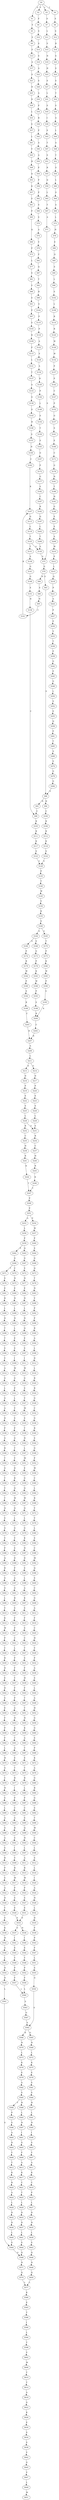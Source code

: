 strict digraph  {
	S0 -> S1 [ label = A ];
	S0 -> S2 [ label = V ];
	S0 -> S3 [ label = L ];
	S0 -> S4 [ label = T ];
	S1 -> S5 [ label = V ];
	S2 -> S6 [ label = F ];
	S3 -> S7 [ label = S ];
	S4 -> S8 [ label = S ];
	S5 -> S9 [ label = S ];
	S6 -> S10 [ label = S ];
	S7 -> S11 [ label = L ];
	S8 -> S12 [ label = S ];
	S9 -> S13 [ label = F ];
	S10 -> S14 [ label = S ];
	S11 -> S15 [ label = V ];
	S12 -> S16 [ label = R ];
	S13 -> S17 [ label = A ];
	S14 -> S18 [ label = S ];
	S15 -> S19 [ label = N ];
	S16 -> S20 [ label = S ];
	S17 -> S21 [ label = S ];
	S18 -> S22 [ label = A ];
	S19 -> S23 [ label = H ];
	S20 -> S24 [ label = S ];
	S21 -> S25 [ label = N ];
	S22 -> S26 [ label = S ];
	S23 -> S27 [ label = S ];
	S24 -> S28 [ label = S ];
	S25 -> S29 [ label = N ];
	S26 -> S30 [ label = A ];
	S27 -> S31 [ label = L ];
	S28 -> S32 [ label = T ];
	S29 -> S33 [ label = L ];
	S30 -> S34 [ label = P ];
	S31 -> S35 [ label = S ];
	S32 -> S36 [ label = S ];
	S33 -> S37 [ label = S ];
	S34 -> S38 [ label = R ];
	S35 -> S39 [ label = I ];
	S36 -> S40 [ label = A ];
	S37 -> S41 [ label = L ];
	S38 -> S42 [ label = P ];
	S39 -> S43 [ label = S ];
	S40 -> S44 [ label = L ];
	S41 -> S45 [ label = V ];
	S42 -> S46 [ label = A ];
	S43 -> S47 [ label = T ];
	S44 -> S48 [ label = A ];
	S45 -> S49 [ label = H ];
	S46 -> S50 [ label = A ];
	S47 -> S51 [ label = S ];
	S48 -> S52 [ label = T ];
	S49 -> S53 [ label = Q ];
	S50 -> S54 [ label = P ];
	S51 -> S55 [ label = R ];
	S52 -> S56 [ label = G ];
	S53 -> S57 [ label = K ];
	S54 -> S58 [ label = P ];
	S55 -> S59 [ label = Q ];
	S56 -> S60 [ label = L ];
	S57 -> S61 [ label = S ];
	S58 -> S62 [ label = P ];
	S59 -> S63 [ label = L ];
	S60 -> S64 [ label = G ];
	S61 -> S65 [ label = P ];
	S62 -> S66 [ label = S ];
	S63 -> S67 [ label = T ];
	S64 -> S68 [ label = A ];
	S65 -> S69 [ label = Q ];
	S66 -> S70 [ label = S ];
	S67 -> S71 [ label = A ];
	S68 -> S72 [ label = L ];
	S69 -> S73 [ label = P ];
	S70 -> S74 [ label = A ];
	S71 -> S75 [ label = S ];
	S72 -> S76 [ label = H ];
	S73 -> S77 [ label = L ];
	S74 -> S78 [ label = V ];
	S75 -> S79 [ label = G ];
	S76 -> S80 [ label = E ];
	S77 -> S81 [ label = S ];
	S78 -> S82 [ label = P ];
	S79 -> S83 [ label = G ];
	S79 -> S84 [ label = H ];
	S80 -> S85 [ label = Q ];
	S81 -> S86 [ label = V ];
	S82 -> S87 [ label = Q ];
	S83 -> S88 [ label = S ];
	S84 -> S89 [ label = S ];
	S85 -> S90 [ label = S ];
	S86 -> S91 [ label = S ];
	S87 -> S92 [ label = T ];
	S88 -> S93 [ label = N ];
	S88 -> S94 [ label = H ];
	S89 -> S95 [ label = N ];
	S90 -> S96 [ label = L ];
	S91 -> S97 [ label = P ];
	S92 -> S98 [ label = H ];
	S93 -> S99 [ label = C ];
	S94 -> S100 [ label = C ];
	S95 -> S101 [ label = C ];
	S96 -> S102 [ label = S ];
	S97 -> S103 [ label = S ];
	S98 -> S104 [ label = S ];
	S99 -> S105 [ label = R ];
	S100 -> S106 [ label = R ];
	S101 -> S107 [ label = R ];
	S102 -> S108 [ label = L ];
	S103 -> S109 [ label = R ];
	S104 -> S110 [ label = P ];
	S105 -> S111 [ label = R ];
	S106 -> S112 [ label = R ];
	S107 -> S113 [ label = Q ];
	S108 -> S114 [ label = R ];
	S109 -> S115 [ label = P ];
	S110 -> S116 [ label = P ];
	S111 -> S117 [ label = K ];
	S112 -> S118 [ label = K ];
	S113 -> S119 [ label = L ];
	S114 -> S120 [ label = R ];
	S115 -> S121 [ label = L ];
	S116 -> S122 [ label = A ];
	S117 -> S123 [ label = S ];
	S118 -> S124 [ label = S ];
	S119 -> S125 [ label = T ];
	S120 -> S126 [ label = W ];
	S121 -> S127 [ label = T ];
	S122 -> S128 [ label = V ];
	S123 -> S129 [ label = V ];
	S124 -> S129 [ label = V ];
	S125 -> S130 [ label = A ];
	S125 -> S131 [ label = T ];
	S126 -> S132 [ label = W ];
	S127 -> S133 [ label = A ];
	S128 -> S134 [ label = A ];
	S129 -> S135 [ label = P ];
	S130 -> S75 [ label = S ];
	S131 -> S136 [ label = S ];
	S132 -> S137 [ label = P ];
	S133 -> S138 [ label = G ];
	S134 -> S139 [ label = R ];
	S135 -> S140 [ label = T ];
	S136 -> S141 [ label = G ];
	S137 -> S142 [ label = P ];
	S138 -> S143 [ label = G ];
	S139 -> S144 [ label = P ];
	S140 -> S145 [ label = W ];
	S141 -> S146 [ label = G ];
	S142 -> S147 [ label = C ];
	S143 -> S148 [ label = H ];
	S144 -> S149 [ label = L ];
	S145 -> S150 [ label = V ];
	S146 -> S151 [ label = S ];
	S147 -> S152 [ label = P ];
	S148 -> S153 [ label = S ];
	S149 -> S154 [ label = S ];
	S150 -> S155 [ label = K ];
	S151 -> S156 [ label = N ];
	S152 -> S157 [ label = G ];
	S153 -> S158 [ label = N ];
	S154 -> S159 [ label = T ];
	S155 -> S160 [ label = S ];
	S156 -> S99 [ label = C ];
	S157 -> S161 [ label = S ];
	S158 -> S162 [ label = C ];
	S159 -> S163 [ label = S ];
	S160 -> S164 [ label = G ];
	S160 -> S165 [ label = S ];
	S161 -> S166 [ label = E ];
	S162 -> S107 [ label = R ];
	S163 -> S167 [ label = G ];
	S164 -> S168 [ label = S ];
	S164 -> S169 [ label = G ];
	S165 -> S170 [ label = T ];
	S166 -> S171 [ label = C ];
	S167 -> S172 [ label = P ];
	S168 -> S173 [ label = G ];
	S169 -> S174 [ label = P ];
	S170 -> S175 [ label = P ];
	S171 -> S176 [ label = G ];
	S172 -> S177 [ label = G ];
	S173 -> S178 [ label = P ];
	S174 -> S179 [ label = R ];
	S175 -> S180 [ label = K ];
	S176 -> S181 [ label = N ];
	S177 -> S182 [ label = S ];
	S178 -> S183 [ label = K ];
	S179 -> S184 [ label = W ];
	S180 -> S185 [ label = W ];
	S181 -> S186 [ label = T ];
	S182 -> S187 [ label = C ];
	S183 -> S188 [ label = W ];
	S184 -> S189 [ label = P ];
	S185 -> S190 [ label = P ];
	S186 -> S191 [ label = H ];
	S187 -> S192 [ label = R ];
	S188 -> S193 [ label = P ];
	S189 -> S194 [ label = S ];
	S190 -> S195 [ label = S ];
	S191 -> S196 [ label = G ];
	S192 -> S197 [ label = Q ];
	S193 -> S198 [ label = S ];
	S194 -> S199 [ label = R ];
	S195 -> S200 [ label = R ];
	S196 -> S201 [ label = S ];
	S197 -> S202 [ label = L ];
	S198 -> S200 [ label = R ];
	S199 -> S203 [ label = C ];
	S200 -> S204 [ label = C ];
	S201 -> S205 [ label = S ];
	S202 -> S206 [ label = T ];
	S203 -> S207 [ label = R ];
	S204 -> S207 [ label = R ];
	S205 -> S208 [ label = A ];
	S206 -> S130 [ label = A ];
	S207 -> S209 [ label = A ];
	S208 -> S210 [ label = W ];
	S209 -> S211 [ label = L ];
	S210 -> S212 [ label = P ];
	S211 -> S213 [ label = E ];
	S211 -> S214 [ label = G ];
	S212 -> S215 [ label = L ];
	S213 -> S216 [ label = D ];
	S214 -> S217 [ label = D ];
	S215 -> S218 [ label = Q ];
	S216 -> S219 [ label = P ];
	S217 -> S220 [ label = P ];
	S218 -> S221 [ label = P ];
	S219 -> S222 [ label = E ];
	S220 -> S223 [ label = E ];
	S221 -> S224 [ label = A ];
	S222 -> S225 [ label = S ];
	S223 -> S226 [ label = S ];
	S224 -> S227 [ label = P ];
	S225 -> S228 [ label = L ];
	S226 -> S229 [ label = L ];
	S227 -> S230 [ label = P ];
	S228 -> S231 [ label = S ];
	S228 -> S232 [ label = R ];
	S229 -> S231 [ label = S ];
	S230 -> S233 [ label = V ];
	S231 -> S234 [ label = R ];
	S232 -> S235 [ label = C ];
	S233 -> S236 [ label = T ];
	S234 -> S237 [ label = C ];
	S235 -> S238 [ label = H ];
	S236 -> S239 [ label = P ];
	S237 -> S240 [ label = H ];
	S238 -> S241 [ label = R ];
	S239 -> S242 [ label = G ];
	S240 -> S243 [ label = R ];
	S241 -> S244 [ label = K ];
	S242 -> S245 [ label = P ];
	S243 -> S246 [ label = K ];
	S244 -> S247 [ label = T ];
	S245 -> S248 [ label = G ];
	S246 -> S247 [ label = T ];
	S247 -> S249 [ label = P ];
	S248 -> S250 [ label = L ];
	S249 -> S251 [ label = P ];
	S250 -> S252 [ label = S ];
	S251 -> S253 [ label = A ];
	S251 -> S254 [ label = P ];
	S252 -> S255 [ label = E ];
	S253 -> S256 [ label = L ];
	S254 -> S257 [ label = W ];
	S255 -> S258 [ label = Q ];
	S256 -> S259 [ label = P ];
	S257 -> S260 [ label = P ];
	S258 -> S261 [ label = P ];
	S259 -> S262 [ label = P ];
	S259 -> S263 [ label = Q ];
	S260 -> S264 [ label = S ];
	S261 -> S265 [ label = T ];
	S262 -> S266 [ label = G ];
	S263 -> S267 [ label = G ];
	S264 -> S268 [ label = G ];
	S265 -> S269 [ label = A ];
	S266 -> S270 [ label = C ];
	S266 -> S271 [ label = T ];
	S267 -> S272 [ label = S ];
	S268 -> S273 [ label = Q ];
	S269 -> S274 [ label = S ];
	S270 -> S275 [ label = N ];
	S271 -> S276 [ label = S ];
	S272 -> S277 [ label = N ];
	S273 -> S278 [ label = T ];
	S274 -> S279 [ label = G ];
	S275 -> S280 [ label = E ];
	S276 -> S281 [ label = E ];
	S277 -> S282 [ label = E ];
	S278 -> S283 [ label = N ];
	S279 -> S284 [ label = G ];
	S280 -> S285 [ label = N ];
	S281 -> S286 [ label = R ];
	S282 -> S287 [ label = N ];
	S283 -> S288 [ label = V ];
	S284 -> S88 [ label = S ];
	S285 -> S289 [ label = L ];
	S286 -> S290 [ label = L ];
	S287 -> S291 [ label = L ];
	S288 -> S292 [ label = P ];
	S289 -> S293 [ label = N ];
	S290 -> S294 [ label = D ];
	S291 -> S295 [ label = N ];
	S292 -> S296 [ label = P ];
	S293 -> S297 [ label = L ];
	S294 -> S298 [ label = T ];
	S295 -> S299 [ label = Q ];
	S296 -> S300 [ label = R ];
	S297 -> S301 [ label = E ];
	S298 -> S302 [ label = T ];
	S299 -> S303 [ label = E ];
	S300 -> S304 [ label = A ];
	S301 -> S305 [ label = S ];
	S302 -> S306 [ label = S ];
	S303 -> S307 [ label = S ];
	S304 -> S308 [ label = L ];
	S305 -> S309 [ label = I ];
	S306 -> S310 [ label = V ];
	S307 -> S311 [ label = I ];
	S308 -> S312 [ label = D ];
	S309 -> S313 [ label = W ];
	S310 -> S314 [ label = A ];
	S311 -> S315 [ label = W ];
	S312 -> S316 [ label = L ];
	S313 -> S317 [ label = G ];
	S314 -> S318 [ label = G ];
	S315 -> S319 [ label = G ];
	S316 -> S320 [ label = R ];
	S317 -> S321 [ label = P ];
	S318 -> S322 [ label = L ];
	S319 -> S323 [ label = S ];
	S320 -> S324 [ label = R ];
	S321 -> S325 [ label = L ];
	S322 -> S326 [ label = G ];
	S323 -> S327 [ label = V ];
	S324 -> S328 [ label = G ];
	S325 -> S329 [ label = V ];
	S326 -> S330 [ label = A ];
	S327 -> S331 [ label = M ];
	S328 -> S332 [ label = C ];
	S329 -> S333 [ label = S ];
	S330 -> S334 [ label = D ];
	S331 -> S335 [ label = S ];
	S332 -> S336 [ label = G ];
	S333 -> S337 [ label = P ];
	S334 -> S338 [ label = P ];
	S335 -> S339 [ label = T ];
	S336 -> S340 [ label = R ];
	S337 -> S341 [ label = G ];
	S338 -> S342 [ label = G ];
	S339 -> S343 [ label = N ];
	S340 -> S344 [ label = S ];
	S341 -> S345 [ label = T ];
	S342 -> S346 [ label = R ];
	S343 -> S347 [ label = L ];
	S344 -> S348 [ label = G ];
	S345 -> S349 [ label = V ];
	S346 -> S350 [ label = T ];
	S347 -> S351 [ label = M ];
	S348 -> S352 [ label = P ];
	S349 -> S353 [ label = D ];
	S350 -> S354 [ label = G ];
	S351 -> S355 [ label = E ];
	S352 -> S356 [ label = W ];
	S353 -> S357 [ label = R ];
	S354 -> S358 [ label = T ];
	S355 -> S359 [ label = G ];
	S356 -> S360 [ label = C ];
	S357 -> S361 [ label = Q ];
	S358 -> S362 [ label = V ];
	S359 -> S363 [ label = Q ];
	S360 -> S364 [ label = L ];
	S361 -> S365 [ label = W ];
	S362 -> S366 [ label = T ];
	S363 -> S367 [ label = W ];
	S364 -> S368 [ label = R ];
	S365 -> S369 [ label = Q ];
	S366 -> S370 [ label = Q ];
	S367 -> S371 [ label = Q ];
	S368 -> S372 [ label = V ];
	S369 -> S373 [ label = L ];
	S370 -> S374 [ label = S ];
	S371 -> S375 [ label = L ];
	S372 -> S376 [ label = V ];
	S373 -> S377 [ label = G ];
	S374 -> S378 [ label = G ];
	S375 -> S379 [ label = G ];
	S376 -> S380 [ label = L ];
	S377 -> S381 [ label = V ];
	S378 -> S382 [ label = V ];
	S379 -> S383 [ label = K ];
	S380 -> S384 [ label = S ];
	S381 -> S385 [ label = S ];
	S382 -> S386 [ label = P ];
	S383 -> S387 [ label = N ];
	S384 -> S388 [ label = C ];
	S385 -> S389 [ label = D ];
	S386 -> S390 [ label = Q ];
	S387 -> S391 [ label = D ];
	S388 -> S392 [ label = M ];
	S389 -> S393 [ label = P ];
	S390 -> S394 [ label = R ];
	S391 -> S395 [ label = S ];
	S392 -> S396 [ label = Q ];
	S393 -> S397 [ label = A ];
	S394 -> S398 [ label = G ];
	S395 -> S399 [ label = L ];
	S396 -> S400 [ label = S ];
	S397 -> S401 [ label = G ];
	S398 -> S402 [ label = G ];
	S399 -> S403 [ label = A ];
	S400 -> S404 [ label = C ];
	S401 -> S405 [ label = R ];
	S402 -> S406 [ label = L ];
	S403 -> S407 [ label = K ];
	S404 -> S408 [ label = G ];
	S405 -> S409 [ label = S ];
	S406 -> S410 [ label = V ];
	S407 -> S411 [ label = S ];
	S408 -> S412 [ label = A ];
	S409 -> S413 [ label = F ];
	S410 -> S414 [ label = K ];
	S411 -> S415 [ label = F ];
	S412 -> S416 [ label = F ];
	S413 -> S417 [ label = P ];
	S414 -> S418 [ label = W ];
	S415 -> S419 [ label = S ];
	S416 -> S420 [ label = C ];
	S417 -> S421 [ label = C ];
	S418 -> S422 [ label = P ];
	S419 -> S423 [ label = C ];
	S420 -> S424 [ label = H ];
	S421 -> S425 [ label = L ];
	S422 -> S426 [ label = C ];
	S423 -> S427 [ label = T ];
	S424 -> S428 [ label = V ];
	S425 -> S429 [ label = P ];
	S426 -> S430 [ label = R ];
	S427 -> S431 [ label = S ];
	S428 -> S432 [ label = P ];
	S429 -> S433 [ label = F ];
	S430 -> S434 [ label = D ];
	S431 -> S435 [ label = F ];
	S432 -> S436 [ label = A ];
	S433 -> S437 [ label = Y ];
	S434 -> S438 [ label = E ];
	S435 -> S439 [ label = H ];
	S436 -> S440 [ label = S ];
	S437 -> S441 [ label = F ];
	S438 -> S442 [ label = D ];
	S439 -> S443 [ label = F ];
	S440 -> S444 [ label = L ];
	S441 -> S445 [ label = P ];
	S442 -> S446 [ label = S ];
	S443 -> S447 [ label = T ];
	S444 -> S448 [ label = A ];
	S445 -> S449 [ label = A ];
	S446 -> S450 [ label = E ];
	S447 -> S451 [ label = T ];
	S448 -> S452 [ label = H ];
	S449 -> S453 [ label = N ];
	S450 -> S454 [ label = F ];
	S451 -> S455 [ label = N ];
	S452 -> S456 [ label = G ];
	S453 -> S457 [ label = K ];
	S454 -> S458 [ label = P ];
	S455 -> S459 [ label = K ];
	S456 -> S460 [ label = G ];
	S457 -> S461 [ label = T ];
	S458 -> S462 [ label = F ];
	S459 -> S463 [ label = A ];
	S460 -> S464 [ label = S ];
	S461 -> S465 [ label = A ];
	S462 -> S466 [ label = L ];
	S463 -> S467 [ label = T ];
	S464 -> S468 [ label = P ];
	S465 -> S469 [ label = E ];
	S466 -> S470 [ label = H ];
	S467 -> S471 [ label = E ];
	S468 -> S472 [ label = K ];
	S469 -> S473 [ label = T ];
	S470 -> S474 [ label = G ];
	S471 -> S475 [ label = T ];
	S472 -> S476 [ label = A ];
	S473 -> S477 [ label = R ];
	S474 -> S478 [ label = C ];
	S475 -> S479 [ label = R ];
	S476 -> S480 [ label = G ];
	S477 -> S481 [ label = I ];
	S478 -> S482 [ label = N ];
	S479 -> S483 [ label = L ];
	S480 -> S484 [ label = R ];
	S481 -> S485 [ label = P ];
	S482 -> S486 [ label = S ];
	S483 -> S487 [ label = P ];
	S484 -> S488 [ label = G ];
	S485 -> S489 [ label = C ];
	S486 -> S490 [ label = L ];
	S487 -> S491 [ label = C ];
	S488 -> S492 [ label = S ];
	S489 -> S493 [ label = A ];
	S490 -> S494 [ label = A ];
	S491 -> S495 [ label = S ];
	S492 -> S496 [ label = T ];
	S493 -> S497 [ label = R ];
	S494 -> S498 [ label = G ];
	S495 -> S499 [ label = Q ];
	S496 -> S500 [ label = W ];
	S497 -> S501 [ label = S ];
	S498 -> S502 [ label = A ];
	S499 -> S503 [ label = N ];
	S500 -> S504 [ label = C ];
	S501 -> S505 [ label = I ];
	S502 -> S506 [ label = S ];
	S503 -> S507 [ label = L ];
	S504 -> S508 [ label = L ];
	S505 -> S509 [ label = V ];
	S506 -> S510 [ label = R ];
	S507 -> S511 [ label = A ];
	S508 -> S512 [ label = S ];
	S509 -> S513 [ label = R ];
	S510 -> S514 [ label = P ];
	S511 -> S515 [ label = R ];
	S512 -> S516 [ label = L ];
	S513 -> S517 [ label = W ];
	S514 -> S518 [ label = S ];
	S515 -> S519 [ label = W ];
	S516 -> S520 [ label = I ];
	S517 -> S521 [ label = P ];
	S518 -> S522 [ label = A ];
	S519 -> S523 [ label = P ];
	S520 -> S524 [ label = A ];
	S521 -> S525 [ label = S ];
	S522 -> S526 [ label = D ];
	S523 -> S527 [ label = S ];
	S524 -> S528 [ label = N ];
	S525 -> S529 [ label = E ];
	S526 -> S530 [ label = Y ];
	S527 -> S531 [ label = E ];
	S528 -> S532 [ label = L ];
	S529 -> S533 [ label = E ];
	S530 -> S534 [ label = S ];
	S531 -> S533 [ label = E ];
	S532 -> S535 [ label = D ];
	S533 -> S536 [ label = H ];
	S533 -> S537 [ label = S ];
	S534 -> S538 [ label = K ];
	S535 -> S539 [ label = F ];
	S536 -> S540 [ label = I ];
	S537 -> S541 [ label = I ];
	S538 -> S542 [ label = H ];
	S539 -> S543 [ label = P ];
	S540 -> S544 [ label = E ];
	S541 -> S545 [ label = E ];
	S542 -> S546 [ label = A ];
	S543 -> S547 [ label = F ];
	S544 -> S548 [ label = Y ];
	S545 -> S549 [ label = Y ];
	S546 -> S550 [ label = L ];
	S547 -> S551 [ label = L ];
	S548 -> S552 [ label = P ];
	S549 -> S553 [ label = P ];
	S550 -> S554 [ label = D ];
	S551 -> S555 [ label = S ];
	S552 -> S556 [ label = F ];
	S553 -> S557 [ label = F ];
	S554 -> S558 [ label = D ];
	S555 -> S559 [ label = G ];
	S556 -> S560 [ label = L ];
	S557 -> S560 [ label = L ];
	S558 -> S561 [ label = L ];
	S559 -> S562 [ label = S ];
	S560 -> S563 [ label = S ];
	S561 -> S564 [ label = S ];
	S562 -> S565 [ label = Q ];
	S562 -> S566 [ label = K ];
	S563 -> S567 [ label = G ];
	S564 -> S568 [ label = Q ];
	S565 -> S569 [ label = N ];
	S566 -> S570 [ label = N ];
	S567 -> S562 [ label = S ];
	S568 -> S571 [ label = N ];
	S569 -> S572 [ label = L ];
	S570 -> S573 [ label = L ];
	S571 -> S574 [ label = Q ];
	S572 -> S575 [ label = K ];
	S573 -> S576 [ label = K ];
	S574 -> S577 [ label = L ];
	S575 -> S578 [ label = E ];
	S576 -> S579 [ label = E ];
	S577 -> S580 [ label = K ];
	S578 -> S581 [ label = S ];
	S579 -> S582 [ label = A ];
	S580 -> S583 [ label = E ];
	S581 -> S584 [ label = S ];
	S582 -> S585 [ label = S ];
	S583 -> S586 [ label = T ];
	S584 -> S587 [ label = H ];
	S585 -> S588 [ label = Y ];
	S585 -> S589 [ label = H ];
	S586 -> S590 [ label = I ];
	S587 -> S591 [ label = L ];
	S588 -> S592 [ label = P ];
	S589 -> S593 [ label = L ];
	S590 -> S594 [ label = L ];
	S591 -> S595 [ label = N ];
	S592 -> S596 [ label = S ];
	S593 -> S597 [ label = N ];
	S594 -> S598 [ label = T ];
	S595 -> S599 [ label = I ];
	S596 -> S600 [ label = A ];
	S597 -> S601 [ label = I ];
	S598 -> S602 [ label = V ];
	S599 -> S603 [ label = S ];
	S600 -> S604 [ label = D ];
	S601 -> S605 [ label = G ];
	S602 -> S606 [ label = M ];
	S603 -> S607 [ label = Y ];
	S604 -> S608 [ label = Y ];
	S605 -> S609 [ label = F ];
	S606 -> S610 [ label = T ];
	S607 -> S611 [ label = A ];
	S608 -> S612 [ label = T ];
	S609 -> S613 [ label = A ];
	S610 -> S614 [ label = T ];
	S611 -> S615 [ label = K ];
	S612 -> S616 [ label = K ];
	S613 -> S617 [ label = K ];
	S614 -> S618 [ label = A ];
	S615 -> S619 [ label = C ];
	S616 -> S620 [ label = R ];
	S617 -> S621 [ label = C ];
	S618 -> S622 [ label = G ];
	S619 -> S623 [ label = P ];
	S620 -> S624 [ label = A ];
	S621 -> S625 [ label = T ];
	S622 -> S626 [ label = K ];
	S623 -> S627 [ label = L ];
	S624 -> S628 [ label = L ];
	S625 -> S629 [ label = L ];
	S626 -> S630 [ label = E ];
	S627 -> S631 [ label = D ];
	S628 -> S632 [ label = D ];
	S629 -> S633 [ label = D ];
	S630 -> S634 [ label = S ];
	S631 -> S635 [ label = N ];
	S632 -> S636 [ label = D ];
	S633 -> S637 [ label = D ];
	S634 -> S638 [ label = S ];
	S635 -> S639 [ label = L ];
	S636 -> S640 [ label = L ];
	S637 -> S641 [ label = L ];
	S638 -> S642 [ label = V ];
	S639 -> S643 [ label = S ];
	S640 -> S564 [ label = S ];
	S641 -> S644 [ label = S ];
	S642 -> S645 [ label = G ];
	S643 -> S646 [ label = Q ];
	S644 -> S568 [ label = Q ];
	S645 -> S647 [ label = V ];
	S646 -> S648 [ label = N ];
	S647 -> S649 [ label = L ];
	S648 -> S650 [ label = Q ];
	S649 -> S651 [ label = M ];
	S650 -> S577 [ label = L ];
}
